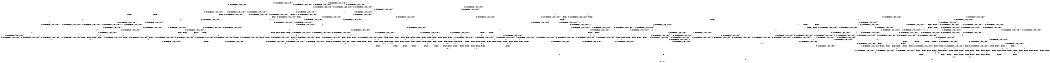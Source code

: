 digraph BCG {
size = "7, 10.5";
center = TRUE;
node [shape = circle];
0 [peripheries = 2];
0 -> 1 [label = "EX !0 !ATOMIC_EXCH_BRANCH (1, +0, TRUE, +0, 1, TRUE) !{}"];
0 -> 2 [label = "EX !2 !ATOMIC_EXCH_BRANCH (1, +1, TRUE, +0, 2, TRUE) !{}"];
0 -> 3 [label = "EX !1 !ATOMIC_EXCH_BRANCH (1, +0, FALSE, +0, 3, TRUE) !{}"];
0 -> 4 [label = "EX !0 !ATOMIC_EXCH_BRANCH (1, +0, TRUE, +0, 1, TRUE) !{}"];
0 -> 5 [label = "EX !2 !ATOMIC_EXCH_BRANCH (1, +1, TRUE, +0, 2, TRUE) !{}"];
0 -> 6 [label = "EX !1 !ATOMIC_EXCH_BRANCH (1, +0, FALSE, +0, 3, TRUE) !{}"];
1 -> 7 [label = "EX !2 !ATOMIC_EXCH_BRANCH (1, +1, TRUE, +0, 2, TRUE) !{}"];
2 -> 8 [label = "EX !0 !ATOMIC_EXCH_BRANCH (1, +0, TRUE, +0, 1, FALSE) !{}"];
3 -> 9 [label = "EX !0 !ATOMIC_EXCH_BRANCH (1, +0, TRUE, +0, 1, TRUE) !{}"];
4 -> 1 [label = "EX !0 !ATOMIC_EXCH_BRANCH (1, +0, TRUE, +0, 1, TRUE) !{}"];
4 -> 7 [label = "EX !2 !ATOMIC_EXCH_BRANCH (1, +1, TRUE, +0, 2, TRUE) !{}"];
4 -> 10 [label = "EX !1 !ATOMIC_EXCH_BRANCH (1, +0, FALSE, +0, 3, TRUE) !{}"];
4 -> 4 [label = "EX !0 !ATOMIC_EXCH_BRANCH (1, +0, TRUE, +0, 1, TRUE) !{}"];
4 -> 11 [label = "EX !2 !ATOMIC_EXCH_BRANCH (1, +1, TRUE, +0, 2, TRUE) !{}"];
4 -> 12 [label = "EX !1 !ATOMIC_EXCH_BRANCH (1, +0, FALSE, +0, 3, TRUE) !{}"];
5 -> 8 [label = "EX !0 !ATOMIC_EXCH_BRANCH (1, +0, TRUE, +0, 1, FALSE) !{}"];
5 -> 13 [label = "EX !1 !ATOMIC_EXCH_BRANCH (1, +0, FALSE, +0, 3, FALSE) !{}"];
5 -> 14 [label = "TERMINATE !2"];
5 -> 15 [label = "EX !0 !ATOMIC_EXCH_BRANCH (1, +0, TRUE, +0, 1, FALSE) !{}"];
5 -> 16 [label = "EX !1 !ATOMIC_EXCH_BRANCH (1, +0, FALSE, +0, 3, FALSE) !{}"];
5 -> 17 [label = "TERMINATE !2"];
6 -> 9 [label = "EX !0 !ATOMIC_EXCH_BRANCH (1, +0, TRUE, +0, 1, TRUE) !{}"];
6 -> 18 [label = "EX !2 !ATOMIC_EXCH_BRANCH (1, +1, TRUE, +0, 2, TRUE) !{}"];
6 -> 19 [label = "TERMINATE !1"];
6 -> 20 [label = "EX !0 !ATOMIC_EXCH_BRANCH (1, +0, TRUE, +0, 1, TRUE) !{}"];
6 -> 21 [label = "EX !2 !ATOMIC_EXCH_BRANCH (1, +1, TRUE, +0, 2, TRUE) !{}"];
6 -> 22 [label = "TERMINATE !1"];
7 -> 8 [label = "EX !0 !ATOMIC_EXCH_BRANCH (1, +0, TRUE, +0, 1, FALSE) !{}"];
8 -> 23 [label = "EX !1 !ATOMIC_EXCH_BRANCH (1, +0, FALSE, +0, 3, TRUE) !{}"];
9 -> 24 [label = "EX !2 !ATOMIC_EXCH_BRANCH (1, +1, TRUE, +0, 2, TRUE) !{}"];
10 -> 9 [label = "EX !0 !ATOMIC_EXCH_BRANCH (1, +0, TRUE, +0, 1, TRUE) !{}"];
11 -> 8 [label = "EX !0 !ATOMIC_EXCH_BRANCH (1, +0, TRUE, +0, 1, FALSE) !{}"];
11 -> 25 [label = "EX !1 !ATOMIC_EXCH_BRANCH (1, +0, FALSE, +0, 3, FALSE) !{}"];
11 -> 26 [label = "TERMINATE !2"];
11 -> 15 [label = "EX !0 !ATOMIC_EXCH_BRANCH (1, +0, TRUE, +0, 1, FALSE) !{}"];
11 -> 27 [label = "EX !1 !ATOMIC_EXCH_BRANCH (1, +0, FALSE, +0, 3, FALSE) !{}"];
11 -> 28 [label = "TERMINATE !2"];
12 -> 9 [label = "EX !0 !ATOMIC_EXCH_BRANCH (1, +0, TRUE, +0, 1, TRUE) !{}"];
12 -> 24 [label = "EX !2 !ATOMIC_EXCH_BRANCH (1, +1, TRUE, +0, 2, TRUE) !{}"];
12 -> 29 [label = "TERMINATE !1"];
12 -> 20 [label = "EX !0 !ATOMIC_EXCH_BRANCH (1, +0, TRUE, +0, 1, TRUE) !{}"];
12 -> 30 [label = "EX !2 !ATOMIC_EXCH_BRANCH (1, +1, TRUE, +0, 2, TRUE) !{}"];
12 -> 31 [label = "TERMINATE !1"];
13 -> 32 [label = "EX !1 !ATOMIC_EXCH_BRANCH (1, +1, TRUE, +1, 2, TRUE) !{}"];
14 -> 33 [label = "EX !0 !ATOMIC_EXCH_BRANCH (1, +0, TRUE, +0, 1, FALSE) !{}"];
15 -> 23 [label = "EX !1 !ATOMIC_EXCH_BRANCH (1, +0, FALSE, +0, 3, TRUE) !{}"];
15 -> 34 [label = "TERMINATE !0"];
15 -> 35 [label = "TERMINATE !2"];
15 -> 36 [label = "EX !1 !ATOMIC_EXCH_BRANCH (1, +0, FALSE, +0, 3, TRUE) !{}"];
15 -> 37 [label = "TERMINATE !0"];
15 -> 38 [label = "TERMINATE !2"];
16 -> 32 [label = "EX !1 !ATOMIC_EXCH_BRANCH (1, +1, TRUE, +1, 2, TRUE) !{}"];
16 -> 39 [label = "EX !0 !ATOMIC_EXCH_BRANCH (1, +0, TRUE, +0, 1, FALSE) !{}"];
16 -> 40 [label = "TERMINATE !2"];
16 -> 41 [label = "EX !1 !ATOMIC_EXCH_BRANCH (1, +1, TRUE, +1, 2, TRUE) !{}"];
16 -> 42 [label = "EX !0 !ATOMIC_EXCH_BRANCH (1, +0, TRUE, +0, 1, FALSE) !{}"];
16 -> 43 [label = "TERMINATE !2"];
17 -> 33 [label = "EX !0 !ATOMIC_EXCH_BRANCH (1, +0, TRUE, +0, 1, FALSE) !{}"];
17 -> 44 [label = "EX !1 !ATOMIC_EXCH_BRANCH (1, +0, FALSE, +0, 3, FALSE) !{}"];
17 -> 45 [label = "EX !0 !ATOMIC_EXCH_BRANCH (1, +0, TRUE, +0, 1, FALSE) !{}"];
17 -> 46 [label = "EX !1 !ATOMIC_EXCH_BRANCH (1, +0, FALSE, +0, 3, FALSE) !{}"];
18 -> 47 [label = "EX !0 !ATOMIC_EXCH_BRANCH (1, +0, TRUE, +0, 1, FALSE) !{}"];
19 -> 48 [label = "EX !0 !ATOMIC_EXCH_BRANCH (1, +0, TRUE, +0, 1, TRUE) !{}"];
20 -> 9 [label = "EX !0 !ATOMIC_EXCH_BRANCH (1, +0, TRUE, +0, 1, TRUE) !{}"];
20 -> 24 [label = "EX !2 !ATOMIC_EXCH_BRANCH (1, +1, TRUE, +0, 2, TRUE) !{}"];
20 -> 29 [label = "TERMINATE !1"];
20 -> 20 [label = "EX !0 !ATOMIC_EXCH_BRANCH (1, +0, TRUE, +0, 1, TRUE) !{}"];
20 -> 30 [label = "EX !2 !ATOMIC_EXCH_BRANCH (1, +1, TRUE, +0, 2, TRUE) !{}"];
20 -> 31 [label = "TERMINATE !1"];
21 -> 47 [label = "EX !0 !ATOMIC_EXCH_BRANCH (1, +0, TRUE, +0, 1, FALSE) !{}"];
21 -> 49 [label = "TERMINATE !2"];
21 -> 50 [label = "TERMINATE !1"];
21 -> 51 [label = "EX !0 !ATOMIC_EXCH_BRANCH (1, +0, TRUE, +0, 1, FALSE) !{}"];
21 -> 52 [label = "TERMINATE !2"];
21 -> 53 [label = "TERMINATE !1"];
22 -> 48 [label = "EX !0 !ATOMIC_EXCH_BRANCH (1, +0, TRUE, +0, 1, TRUE) !{}"];
22 -> 54 [label = "EX !2 !ATOMIC_EXCH_BRANCH (1, +1, TRUE, +0, 2, TRUE) !{}"];
22 -> 55 [label = "EX !0 !ATOMIC_EXCH_BRANCH (1, +0, TRUE, +0, 1, TRUE) !{}"];
22 -> 56 [label = "EX !2 !ATOMIC_EXCH_BRANCH (1, +1, TRUE, +0, 2, TRUE) !{}"];
23 -> 57 [label = "TERMINATE !0"];
24 -> 47 [label = "EX !0 !ATOMIC_EXCH_BRANCH (1, +0, TRUE, +0, 1, FALSE) !{}"];
25 -> 39 [label = "EX !0 !ATOMIC_EXCH_BRANCH (1, +0, TRUE, +0, 1, FALSE) !{}"];
26 -> 58 [label = "EX !1 !ATOMIC_EXCH_BRANCH (1, +0, FALSE, +0, 3, FALSE) !{}"];
27 -> 39 [label = "EX !0 !ATOMIC_EXCH_BRANCH (1, +0, TRUE, +0, 1, FALSE) !{}"];
27 -> 59 [label = "EX !1 !ATOMIC_EXCH_BRANCH (1, +1, TRUE, +1, 2, TRUE) !{}"];
27 -> 60 [label = "TERMINATE !2"];
27 -> 42 [label = "EX !0 !ATOMIC_EXCH_BRANCH (1, +0, TRUE, +0, 1, FALSE) !{}"];
27 -> 61 [label = "EX !1 !ATOMIC_EXCH_BRANCH (1, +1, TRUE, +1, 2, TRUE) !{}"];
27 -> 62 [label = "TERMINATE !2"];
28 -> 58 [label = "EX !1 !ATOMIC_EXCH_BRANCH (1, +0, FALSE, +0, 3, FALSE) !{}"];
28 -> 33 [label = "EX !0 !ATOMIC_EXCH_BRANCH (1, +0, TRUE, +0, 1, FALSE) !{}"];
28 -> 63 [label = "EX !1 !ATOMIC_EXCH_BRANCH (1, +0, FALSE, +0, 3, FALSE) !{}"];
28 -> 45 [label = "EX !0 !ATOMIC_EXCH_BRANCH (1, +0, TRUE, +0, 1, FALSE) !{}"];
29 -> 64 [label = "EX !2 !ATOMIC_EXCH_BRANCH (1, +1, TRUE, +0, 2, TRUE) !{}"];
30 -> 47 [label = "EX !0 !ATOMIC_EXCH_BRANCH (1, +0, TRUE, +0, 1, FALSE) !{}"];
30 -> 65 [label = "TERMINATE !2"];
30 -> 66 [label = "TERMINATE !1"];
30 -> 51 [label = "EX !0 !ATOMIC_EXCH_BRANCH (1, +0, TRUE, +0, 1, FALSE) !{}"];
30 -> 67 [label = "TERMINATE !2"];
30 -> 68 [label = "TERMINATE !1"];
31 -> 64 [label = "EX !2 !ATOMIC_EXCH_BRANCH (1, +1, TRUE, +0, 2, TRUE) !{}"];
31 -> 48 [label = "EX !0 !ATOMIC_EXCH_BRANCH (1, +0, TRUE, +0, 1, TRUE) !{}"];
31 -> 69 [label = "EX !2 !ATOMIC_EXCH_BRANCH (1, +1, TRUE, +0, 2, TRUE) !{}"];
31 -> 55 [label = "EX !0 !ATOMIC_EXCH_BRANCH (1, +0, TRUE, +0, 1, TRUE) !{}"];
32 -> 39 [label = "EX !0 !ATOMIC_EXCH_BRANCH (1, +0, TRUE, +0, 1, FALSE) !{}"];
33 -> 70 [label = "EX !1 !ATOMIC_EXCH_BRANCH (1, +0, FALSE, +0, 3, TRUE) !{}"];
34 -> 71 [label = "EX !1 !ATOMIC_EXCH_BRANCH (1, +0, FALSE, +0, 3, TRUE) !{}"];
35 -> 70 [label = "EX !1 !ATOMIC_EXCH_BRANCH (1, +0, FALSE, +0, 3, TRUE) !{}"];
36 -> 57 [label = "TERMINATE !0"];
36 -> 72 [label = "TERMINATE !2"];
36 -> 73 [label = "TERMINATE !1"];
36 -> 74 [label = "TERMINATE !0"];
36 -> 75 [label = "TERMINATE !2"];
36 -> 76 [label = "TERMINATE !1"];
37 -> 71 [label = "EX !1 !ATOMIC_EXCH_BRANCH (1, +0, FALSE, +0, 3, TRUE) !{}"];
37 -> 77 [label = "TERMINATE !2"];
37 -> 78 [label = "EX !1 !ATOMIC_EXCH_BRANCH (1, +0, FALSE, +0, 3, TRUE) !{}"];
37 -> 79 [label = "TERMINATE !2"];
38 -> 70 [label = "EX !1 !ATOMIC_EXCH_BRANCH (1, +0, FALSE, +0, 3, TRUE) !{}"];
38 -> 77 [label = "TERMINATE !0"];
38 -> 80 [label = "EX !1 !ATOMIC_EXCH_BRANCH (1, +0, FALSE, +0, 3, TRUE) !{}"];
38 -> 79 [label = "TERMINATE !0"];
39 -> 81 [label = "EX !1 !ATOMIC_EXCH_BRANCH (1, +1, TRUE, +1, 2, FALSE) !{}"];
40 -> 82 [label = "EX !0 !ATOMIC_EXCH_BRANCH (1, +0, TRUE, +0, 1, FALSE) !{}"];
41 -> 32 [label = "EX !1 !ATOMIC_EXCH_BRANCH (1, +1, TRUE, +1, 2, TRUE) !{}"];
41 -> 39 [label = "EX !0 !ATOMIC_EXCH_BRANCH (1, +0, TRUE, +0, 1, FALSE) !{}"];
41 -> 40 [label = "TERMINATE !2"];
41 -> 41 [label = "EX !1 !ATOMIC_EXCH_BRANCH (1, +1, TRUE, +1, 2, TRUE) !{}"];
41 -> 42 [label = "EX !0 !ATOMIC_EXCH_BRANCH (1, +0, TRUE, +0, 1, FALSE) !{}"];
41 -> 43 [label = "TERMINATE !2"];
42 -> 81 [label = "EX !1 !ATOMIC_EXCH_BRANCH (1, +1, TRUE, +1, 2, FALSE) !{}"];
42 -> 83 [label = "TERMINATE !0"];
42 -> 84 [label = "TERMINATE !2"];
42 -> 85 [label = "EX !1 !ATOMIC_EXCH_BRANCH (1, +1, TRUE, +1, 2, FALSE) !{}"];
42 -> 86 [label = "TERMINATE !0"];
42 -> 87 [label = "TERMINATE !2"];
43 -> 82 [label = "EX !0 !ATOMIC_EXCH_BRANCH (1, +0, TRUE, +0, 1, FALSE) !{}"];
43 -> 88 [label = "EX !1 !ATOMIC_EXCH_BRANCH (1, +1, TRUE, +1, 2, TRUE) !{}"];
43 -> 89 [label = "EX !0 !ATOMIC_EXCH_BRANCH (1, +0, TRUE, +0, 1, FALSE) !{}"];
43 -> 90 [label = "EX !1 !ATOMIC_EXCH_BRANCH (1, +1, TRUE, +1, 2, TRUE) !{}"];
44 -> 88 [label = "EX !1 !ATOMIC_EXCH_BRANCH (1, +1, TRUE, +1, 2, TRUE) !{}"];
45 -> 70 [label = "EX !1 !ATOMIC_EXCH_BRANCH (1, +0, FALSE, +0, 3, TRUE) !{}"];
45 -> 77 [label = "TERMINATE !0"];
45 -> 80 [label = "EX !1 !ATOMIC_EXCH_BRANCH (1, +0, FALSE, +0, 3, TRUE) !{}"];
45 -> 79 [label = "TERMINATE !0"];
46 -> 88 [label = "EX !1 !ATOMIC_EXCH_BRANCH (1, +1, TRUE, +1, 2, TRUE) !{}"];
46 -> 82 [label = "EX !0 !ATOMIC_EXCH_BRANCH (1, +0, TRUE, +0, 1, FALSE) !{}"];
46 -> 90 [label = "EX !1 !ATOMIC_EXCH_BRANCH (1, +1, TRUE, +1, 2, TRUE) !{}"];
46 -> 89 [label = "EX !0 !ATOMIC_EXCH_BRANCH (1, +0, TRUE, +0, 1, FALSE) !{}"];
47 -> 57 [label = "TERMINATE !0"];
48 -> 64 [label = "EX !2 !ATOMIC_EXCH_BRANCH (1, +1, TRUE, +0, 2, TRUE) !{}"];
49 -> 91 [label = "EX !0 !ATOMIC_EXCH_BRANCH (1, +0, TRUE, +0, 1, FALSE) !{}"];
50 -> 92 [label = "EX !0 !ATOMIC_EXCH_BRANCH (1, +0, TRUE, +0, 1, FALSE) !{}"];
51 -> 57 [label = "TERMINATE !0"];
51 -> 72 [label = "TERMINATE !2"];
51 -> 73 [label = "TERMINATE !1"];
51 -> 74 [label = "TERMINATE !0"];
51 -> 75 [label = "TERMINATE !2"];
51 -> 76 [label = "TERMINATE !1"];
52 -> 91 [label = "EX !0 !ATOMIC_EXCH_BRANCH (1, +0, TRUE, +0, 1, FALSE) !{}"];
52 -> 93 [label = "TERMINATE !1"];
52 -> 94 [label = "EX !0 !ATOMIC_EXCH_BRANCH (1, +0, TRUE, +0, 1, FALSE) !{}"];
52 -> 95 [label = "TERMINATE !1"];
53 -> 92 [label = "EX !0 !ATOMIC_EXCH_BRANCH (1, +0, TRUE, +0, 1, FALSE) !{}"];
53 -> 93 [label = "TERMINATE !2"];
53 -> 96 [label = "EX !0 !ATOMIC_EXCH_BRANCH (1, +0, TRUE, +0, 1, FALSE) !{}"];
53 -> 95 [label = "TERMINATE !2"];
54 -> 92 [label = "EX !0 !ATOMIC_EXCH_BRANCH (1, +0, TRUE, +0, 1, FALSE) !{}"];
55 -> 48 [label = "EX !0 !ATOMIC_EXCH_BRANCH (1, +0, TRUE, +0, 1, TRUE) !{}"];
55 -> 64 [label = "EX !2 !ATOMIC_EXCH_BRANCH (1, +1, TRUE, +0, 2, TRUE) !{}"];
55 -> 55 [label = "EX !0 !ATOMIC_EXCH_BRANCH (1, +0, TRUE, +0, 1, TRUE) !{}"];
55 -> 69 [label = "EX !2 !ATOMIC_EXCH_BRANCH (1, +1, TRUE, +0, 2, TRUE) !{}"];
56 -> 92 [label = "EX !0 !ATOMIC_EXCH_BRANCH (1, +0, TRUE, +0, 1, FALSE) !{}"];
56 -> 93 [label = "TERMINATE !2"];
56 -> 96 [label = "EX !0 !ATOMIC_EXCH_BRANCH (1, +0, TRUE, +0, 1, FALSE) !{}"];
56 -> 95 [label = "TERMINATE !2"];
57 -> 97 [label = "TERMINATE !2"];
58 -> 82 [label = "EX !0 !ATOMIC_EXCH_BRANCH (1, +0, TRUE, +0, 1, FALSE) !{}"];
59 -> 39 [label = "EX !0 !ATOMIC_EXCH_BRANCH (1, +0, TRUE, +0, 1, FALSE) !{}"];
60 -> 82 [label = "EX !0 !ATOMIC_EXCH_BRANCH (1, +0, TRUE, +0, 1, FALSE) !{}"];
61 -> 39 [label = "EX !0 !ATOMIC_EXCH_BRANCH (1, +0, TRUE, +0, 1, FALSE) !{}"];
61 -> 59 [label = "EX !1 !ATOMIC_EXCH_BRANCH (1, +1, TRUE, +1, 2, TRUE) !{}"];
61 -> 60 [label = "TERMINATE !2"];
61 -> 42 [label = "EX !0 !ATOMIC_EXCH_BRANCH (1, +0, TRUE, +0, 1, FALSE) !{}"];
61 -> 61 [label = "EX !1 !ATOMIC_EXCH_BRANCH (1, +1, TRUE, +1, 2, TRUE) !{}"];
61 -> 62 [label = "TERMINATE !2"];
62 -> 82 [label = "EX !0 !ATOMIC_EXCH_BRANCH (1, +0, TRUE, +0, 1, FALSE) !{}"];
62 -> 98 [label = "EX !1 !ATOMIC_EXCH_BRANCH (1, +1, TRUE, +1, 2, TRUE) !{}"];
62 -> 89 [label = "EX !0 !ATOMIC_EXCH_BRANCH (1, +0, TRUE, +0, 1, FALSE) !{}"];
62 -> 99 [label = "EX !1 !ATOMIC_EXCH_BRANCH (1, +1, TRUE, +1, 2, TRUE) !{}"];
63 -> 82 [label = "EX !0 !ATOMIC_EXCH_BRANCH (1, +0, TRUE, +0, 1, FALSE) !{}"];
63 -> 98 [label = "EX !1 !ATOMIC_EXCH_BRANCH (1, +1, TRUE, +1, 2, TRUE) !{}"];
63 -> 89 [label = "EX !0 !ATOMIC_EXCH_BRANCH (1, +0, TRUE, +0, 1, FALSE) !{}"];
63 -> 99 [label = "EX !1 !ATOMIC_EXCH_BRANCH (1, +1, TRUE, +1, 2, TRUE) !{}"];
64 -> 92 [label = "EX !0 !ATOMIC_EXCH_BRANCH (1, +0, TRUE, +0, 1, FALSE) !{}"];
65 -> 100 [label = "TERMINATE !1"];
66 -> 100 [label = "TERMINATE !2"];
67 -> 100 [label = "TERMINATE !1"];
67 -> 91 [label = "EX !0 !ATOMIC_EXCH_BRANCH (1, +0, TRUE, +0, 1, FALSE) !{}"];
67 -> 101 [label = "TERMINATE !1"];
67 -> 94 [label = "EX !0 !ATOMIC_EXCH_BRANCH (1, +0, TRUE, +0, 1, FALSE) !{}"];
68 -> 100 [label = "TERMINATE !2"];
68 -> 92 [label = "EX !0 !ATOMIC_EXCH_BRANCH (1, +0, TRUE, +0, 1, FALSE) !{}"];
68 -> 101 [label = "TERMINATE !2"];
68 -> 96 [label = "EX !0 !ATOMIC_EXCH_BRANCH (1, +0, TRUE, +0, 1, FALSE) !{}"];
69 -> 92 [label = "EX !0 !ATOMIC_EXCH_BRANCH (1, +0, TRUE, +0, 1, FALSE) !{}"];
69 -> 100 [label = "TERMINATE !2"];
69 -> 96 [label = "EX !0 !ATOMIC_EXCH_BRANCH (1, +0, TRUE, +0, 1, FALSE) !{}"];
69 -> 101 [label = "TERMINATE !2"];
70 -> 97 [label = "TERMINATE !0"];
71 -> 97 [label = "TERMINATE !2"];
72 -> 97 [label = "TERMINATE !0"];
73 -> 102 [label = "TERMINATE !0"];
74 -> 97 [label = "TERMINATE !2"];
74 -> 102 [label = "TERMINATE !1"];
74 -> 103 [label = "TERMINATE !2"];
74 -> 104 [label = "TERMINATE !1"];
75 -> 97 [label = "TERMINATE !0"];
75 -> 105 [label = "TERMINATE !1"];
75 -> 103 [label = "TERMINATE !0"];
75 -> 106 [label = "TERMINATE !1"];
76 -> 102 [label = "TERMINATE !0"];
76 -> 105 [label = "TERMINATE !2"];
76 -> 104 [label = "TERMINATE !0"];
76 -> 106 [label = "TERMINATE !2"];
77 -> 107 [label = "EX !1 !ATOMIC_EXCH_BRANCH (1, +0, FALSE, +0, 3, TRUE) !{}"];
78 -> 97 [label = "TERMINATE !2"];
78 -> 102 [label = "TERMINATE !1"];
78 -> 103 [label = "TERMINATE !2"];
78 -> 104 [label = "TERMINATE !1"];
79 -> 107 [label = "EX !1 !ATOMIC_EXCH_BRANCH (1, +0, FALSE, +0, 3, TRUE) !{}"];
79 -> 108 [label = "EX !1 !ATOMIC_EXCH_BRANCH (1, +0, FALSE, +0, 3, TRUE) !{}"];
80 -> 97 [label = "TERMINATE !0"];
80 -> 105 [label = "TERMINATE !1"];
80 -> 103 [label = "TERMINATE !0"];
80 -> 106 [label = "TERMINATE !1"];
81 -> 109 [label = "TERMINATE !0"];
82 -> 110 [label = "EX !1 !ATOMIC_EXCH_BRANCH (1, +1, TRUE, +1, 2, FALSE) !{}"];
83 -> 111 [label = "TERMINATE !2"];
84 -> 111 [label = "TERMINATE !0"];
85 -> 109 [label = "TERMINATE !0"];
85 -> 112 [label = "TERMINATE !2"];
85 -> 113 [label = "TERMINATE !1"];
85 -> 114 [label = "TERMINATE !0"];
85 -> 115 [label = "TERMINATE !2"];
85 -> 116 [label = "TERMINATE !1"];
86 -> 111 [label = "TERMINATE !2"];
86 -> 117 [label = "EX !1 !ATOMIC_EXCH_BRANCH (1, +1, TRUE, +1, 2, FALSE) !{}"];
86 -> 118 [label = "TERMINATE !2"];
86 -> 119 [label = "EX !1 !ATOMIC_EXCH_BRANCH (1, +1, TRUE, +1, 2, FALSE) !{}"];
87 -> 111 [label = "TERMINATE !0"];
87 -> 110 [label = "EX !1 !ATOMIC_EXCH_BRANCH (1, +1, TRUE, +1, 2, FALSE) !{}"];
87 -> 118 [label = "TERMINATE !0"];
87 -> 120 [label = "EX !1 !ATOMIC_EXCH_BRANCH (1, +1, TRUE, +1, 2, FALSE) !{}"];
88 -> 82 [label = "EX !0 !ATOMIC_EXCH_BRANCH (1, +0, TRUE, +0, 1, FALSE) !{}"];
89 -> 110 [label = "EX !1 !ATOMIC_EXCH_BRANCH (1, +1, TRUE, +1, 2, FALSE) !{}"];
89 -> 111 [label = "TERMINATE !0"];
89 -> 120 [label = "EX !1 !ATOMIC_EXCH_BRANCH (1, +1, TRUE, +1, 2, FALSE) !{}"];
89 -> 118 [label = "TERMINATE !0"];
90 -> 88 [label = "EX !1 !ATOMIC_EXCH_BRANCH (1, +1, TRUE, +1, 2, TRUE) !{}"];
90 -> 82 [label = "EX !0 !ATOMIC_EXCH_BRANCH (1, +0, TRUE, +0, 1, FALSE) !{}"];
90 -> 90 [label = "EX !1 !ATOMIC_EXCH_BRANCH (1, +1, TRUE, +1, 2, TRUE) !{}"];
90 -> 89 [label = "EX !0 !ATOMIC_EXCH_BRANCH (1, +0, TRUE, +0, 1, FALSE) !{}"];
91 -> 97 [label = "TERMINATE !0"];
92 -> 102 [label = "TERMINATE !0"];
93 -> 121 [label = "EX !0 !ATOMIC_EXCH_BRANCH (1, +0, TRUE, +0, 1, FALSE) !{}"];
94 -> 97 [label = "TERMINATE !0"];
94 -> 105 [label = "TERMINATE !1"];
94 -> 103 [label = "TERMINATE !0"];
94 -> 106 [label = "TERMINATE !1"];
95 -> 121 [label = "EX !0 !ATOMIC_EXCH_BRANCH (1, +0, TRUE, +0, 1, FALSE) !{}"];
95 -> 122 [label = "EX !0 !ATOMIC_EXCH_BRANCH (1, +0, TRUE, +0, 1, FALSE) !{}"];
96 -> 102 [label = "TERMINATE !0"];
96 -> 105 [label = "TERMINATE !2"];
96 -> 104 [label = "TERMINATE !0"];
96 -> 106 [label = "TERMINATE !2"];
97 -> 123 [label = "TERMINATE !1"];
98 -> 82 [label = "EX !0 !ATOMIC_EXCH_BRANCH (1, +0, TRUE, +0, 1, FALSE) !{}"];
99 -> 82 [label = "EX !0 !ATOMIC_EXCH_BRANCH (1, +0, TRUE, +0, 1, FALSE) !{}"];
99 -> 98 [label = "EX !1 !ATOMIC_EXCH_BRANCH (1, +1, TRUE, +1, 2, TRUE) !{}"];
99 -> 89 [label = "EX !0 !ATOMIC_EXCH_BRANCH (1, +0, TRUE, +0, 1, FALSE) !{}"];
99 -> 99 [label = "EX !1 !ATOMIC_EXCH_BRANCH (1, +1, TRUE, +1, 2, TRUE) !{}"];
100 -> 121 [label = "EX !0 !ATOMIC_EXCH_BRANCH (1, +0, TRUE, +0, 1, FALSE) !{}"];
101 -> 121 [label = "EX !0 !ATOMIC_EXCH_BRANCH (1, +0, TRUE, +0, 1, FALSE) !{}"];
101 -> 122 [label = "EX !0 !ATOMIC_EXCH_BRANCH (1, +0, TRUE, +0, 1, FALSE) !{}"];
102 -> 123 [label = "TERMINATE !2"];
103 -> 123 [label = "TERMINATE !1"];
103 -> 124 [label = "TERMINATE !1"];
104 -> 123 [label = "TERMINATE !2"];
104 -> 124 [label = "TERMINATE !2"];
105 -> 123 [label = "TERMINATE !0"];
106 -> 123 [label = "TERMINATE !0"];
106 -> 124 [label = "TERMINATE !0"];
107 -> 123 [label = "TERMINATE !1"];
108 -> 123 [label = "TERMINATE !1"];
108 -> 124 [label = "TERMINATE !1"];
109 -> 125 [label = "TERMINATE !2"];
110 -> 125 [label = "TERMINATE !0"];
111 -> 126 [label = "EX !1 !ATOMIC_EXCH_BRANCH (1, +1, TRUE, +1, 2, FALSE) !{}"];
112 -> 125 [label = "TERMINATE !0"];
113 -> 127 [label = "TERMINATE !0"];
114 -> 125 [label = "TERMINATE !2"];
114 -> 127 [label = "TERMINATE !1"];
114 -> 128 [label = "TERMINATE !2"];
114 -> 129 [label = "TERMINATE !1"];
115 -> 125 [label = "TERMINATE !0"];
115 -> 130 [label = "TERMINATE !1"];
115 -> 128 [label = "TERMINATE !0"];
115 -> 131 [label = "TERMINATE !1"];
116 -> 127 [label = "TERMINATE !0"];
116 -> 130 [label = "TERMINATE !2"];
116 -> 129 [label = "TERMINATE !0"];
116 -> 131 [label = "TERMINATE !2"];
117 -> 125 [label = "TERMINATE !2"];
118 -> 126 [label = "EX !1 !ATOMIC_EXCH_BRANCH (1, +1, TRUE, +1, 2, FALSE) !{}"];
118 -> 132 [label = "EX !1 !ATOMIC_EXCH_BRANCH (1, +1, TRUE, +1, 2, FALSE) !{}"];
119 -> 125 [label = "TERMINATE !2"];
119 -> 127 [label = "TERMINATE !1"];
119 -> 128 [label = "TERMINATE !2"];
119 -> 129 [label = "TERMINATE !1"];
120 -> 125 [label = "TERMINATE !0"];
120 -> 130 [label = "TERMINATE !1"];
120 -> 128 [label = "TERMINATE !0"];
120 -> 131 [label = "TERMINATE !1"];
121 -> 123 [label = "TERMINATE !0"];
122 -> 123 [label = "TERMINATE !0"];
122 -> 124 [label = "TERMINATE !0"];
123 -> 133 [label = "exit"];
124 -> 134 [label = "exit"];
125 -> 135 [label = "TERMINATE !1"];
126 -> 135 [label = "TERMINATE !1"];
127 -> 135 [label = "TERMINATE !2"];
128 -> 135 [label = "TERMINATE !1"];
128 -> 136 [label = "TERMINATE !1"];
129 -> 135 [label = "TERMINATE !2"];
129 -> 136 [label = "TERMINATE !2"];
130 -> 135 [label = "TERMINATE !0"];
131 -> 135 [label = "TERMINATE !0"];
131 -> 136 [label = "TERMINATE !0"];
132 -> 135 [label = "TERMINATE !1"];
132 -> 136 [label = "TERMINATE !1"];
135 -> 133 [label = "exit"];
136 -> 134 [label = "exit"];
}
